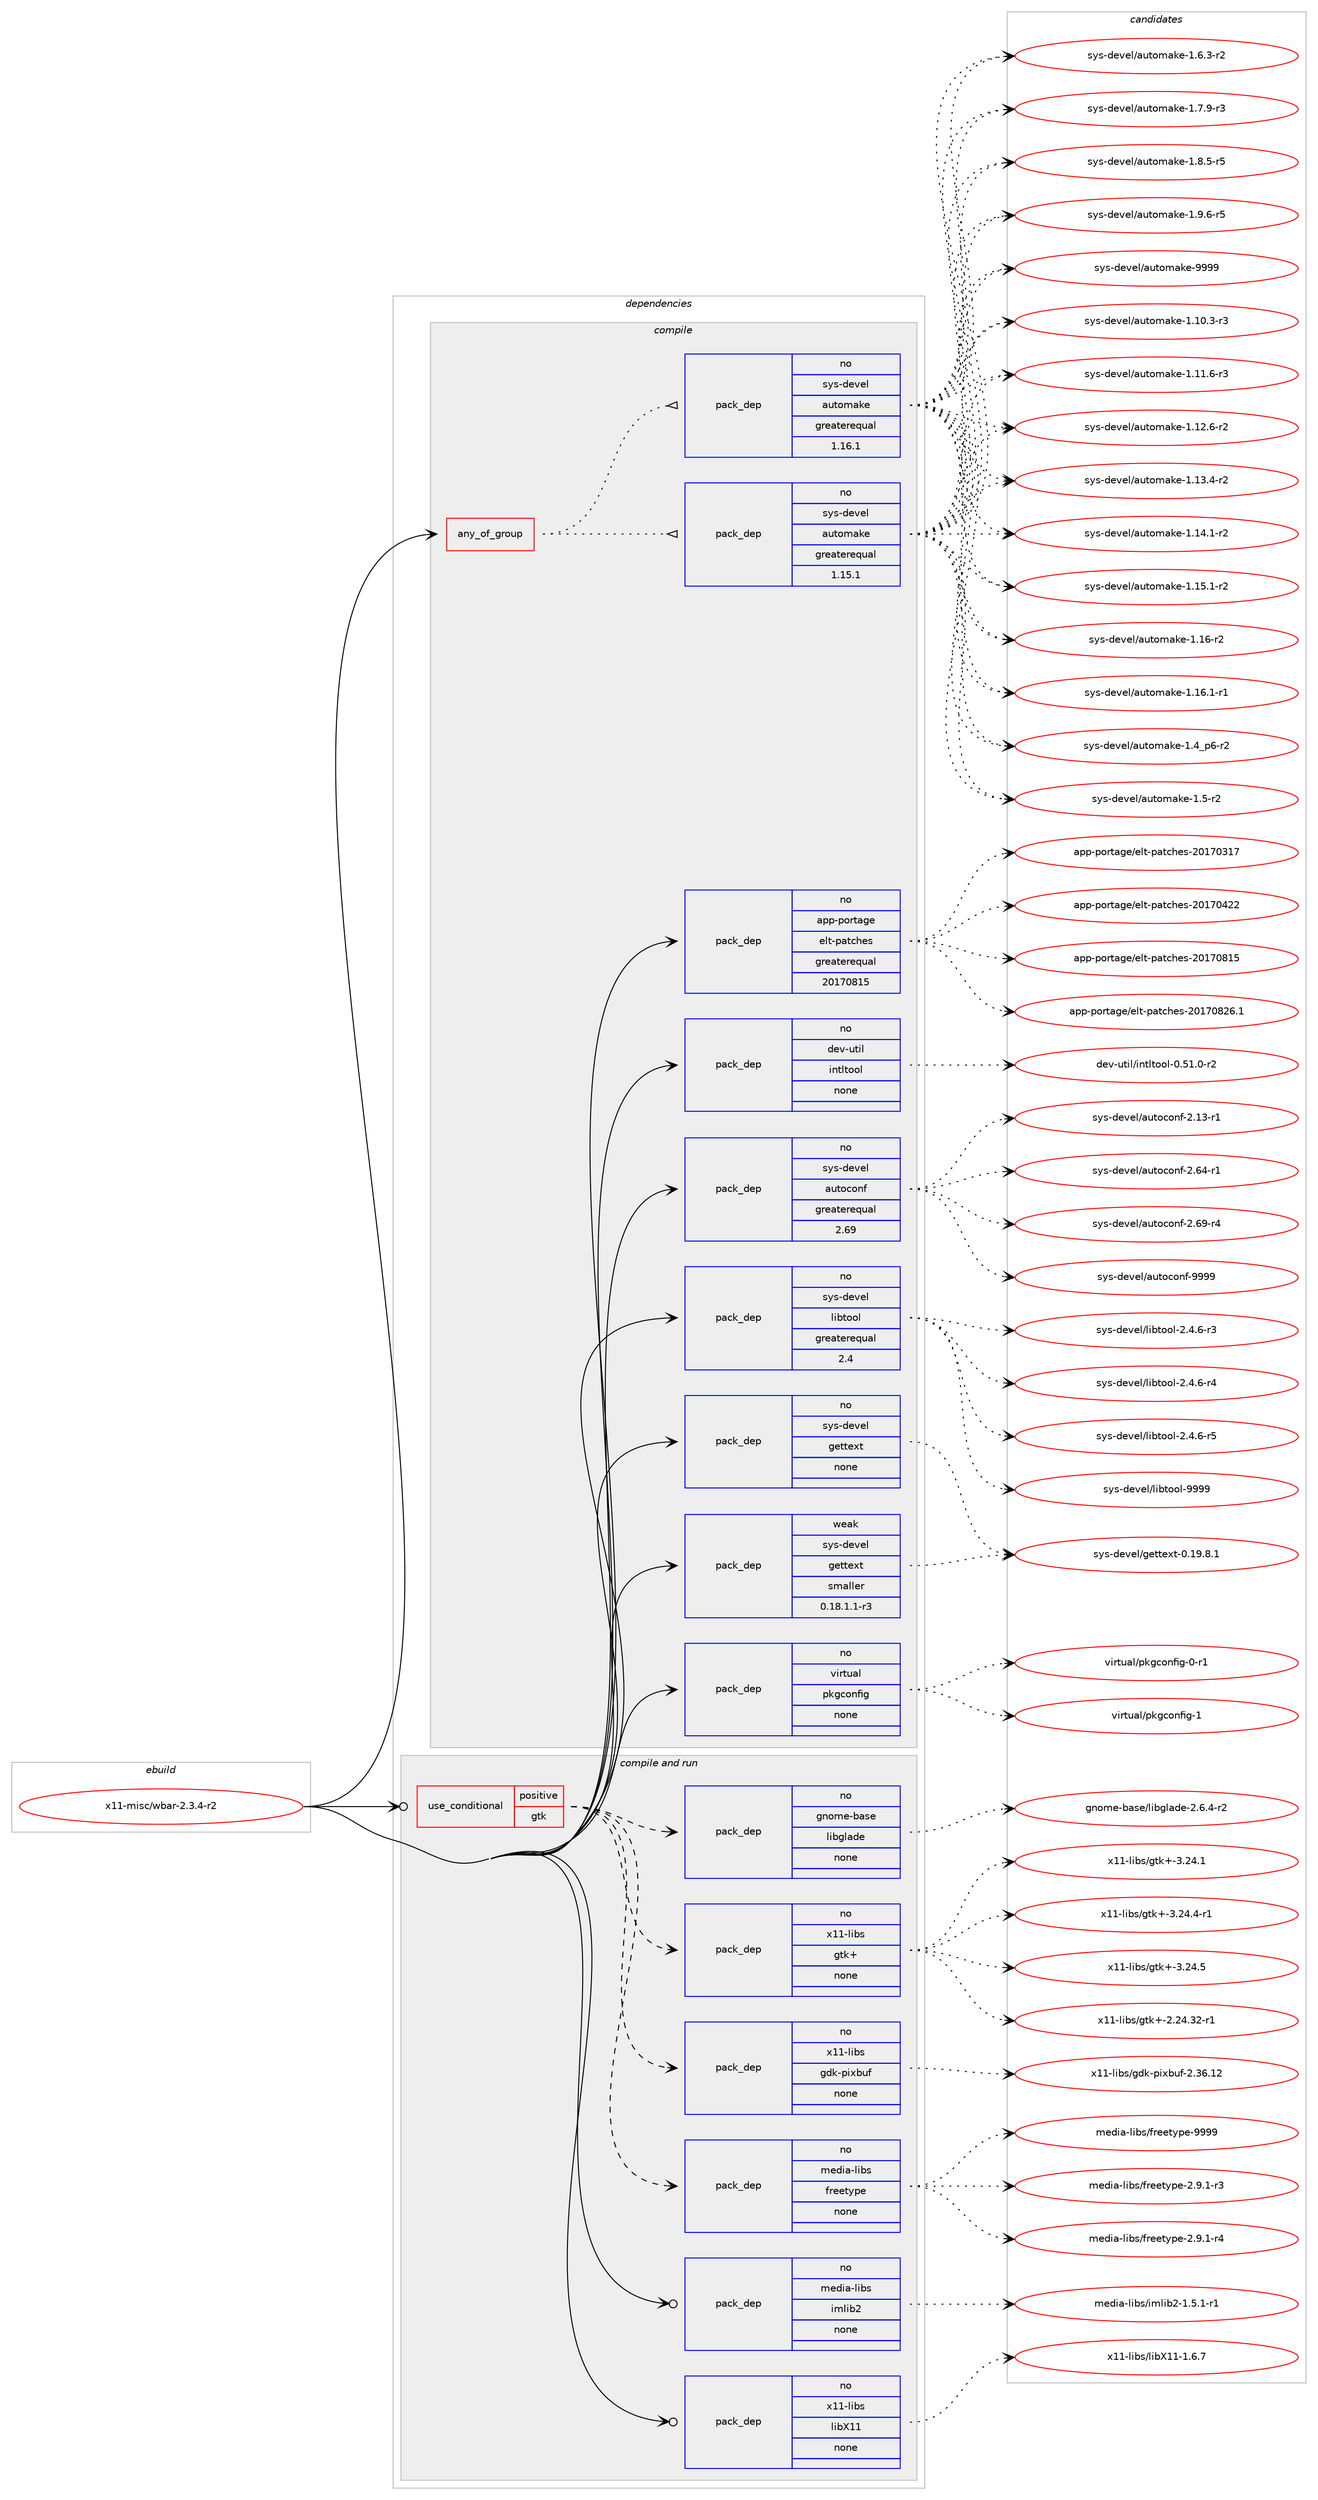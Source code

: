 digraph prolog {

# *************
# Graph options
# *************

newrank=true;
concentrate=true;
compound=true;
graph [rankdir=LR,fontname=Helvetica,fontsize=10,ranksep=1.5];#, ranksep=2.5, nodesep=0.2];
edge  [arrowhead=vee];
node  [fontname=Helvetica,fontsize=10];

# **********
# The ebuild
# **********

subgraph cluster_leftcol {
color=gray;
rank=same;
label=<<i>ebuild</i>>;
id [label="x11-misc/wbar-2.3.4-r2", color=red, width=4, href="../x11-misc/wbar-2.3.4-r2.svg"];
}

# ****************
# The dependencies
# ****************

subgraph cluster_midcol {
color=gray;
label=<<i>dependencies</i>>;
subgraph cluster_compile {
fillcolor="#eeeeee";
style=filled;
label=<<i>compile</i>>;
subgraph any28718 {
dependency1765108 [label=<<TABLE BORDER="0" CELLBORDER="1" CELLSPACING="0" CELLPADDING="4"><TR><TD CELLPADDING="10">any_of_group</TD></TR></TABLE>>, shape=none, color=red];subgraph pack1268643 {
dependency1765109 [label=<<TABLE BORDER="0" CELLBORDER="1" CELLSPACING="0" CELLPADDING="4" WIDTH="220"><TR><TD ROWSPAN="6" CELLPADDING="30">pack_dep</TD></TR><TR><TD WIDTH="110">no</TD></TR><TR><TD>sys-devel</TD></TR><TR><TD>automake</TD></TR><TR><TD>greaterequal</TD></TR><TR><TD>1.16.1</TD></TR></TABLE>>, shape=none, color=blue];
}
dependency1765108:e -> dependency1765109:w [weight=20,style="dotted",arrowhead="oinv"];
subgraph pack1268644 {
dependency1765110 [label=<<TABLE BORDER="0" CELLBORDER="1" CELLSPACING="0" CELLPADDING="4" WIDTH="220"><TR><TD ROWSPAN="6" CELLPADDING="30">pack_dep</TD></TR><TR><TD WIDTH="110">no</TD></TR><TR><TD>sys-devel</TD></TR><TR><TD>automake</TD></TR><TR><TD>greaterequal</TD></TR><TR><TD>1.15.1</TD></TR></TABLE>>, shape=none, color=blue];
}
dependency1765108:e -> dependency1765110:w [weight=20,style="dotted",arrowhead="oinv"];
}
id:e -> dependency1765108:w [weight=20,style="solid",arrowhead="vee"];
subgraph pack1268645 {
dependency1765111 [label=<<TABLE BORDER="0" CELLBORDER="1" CELLSPACING="0" CELLPADDING="4" WIDTH="220"><TR><TD ROWSPAN="6" CELLPADDING="30">pack_dep</TD></TR><TR><TD WIDTH="110">no</TD></TR><TR><TD>app-portage</TD></TR><TR><TD>elt-patches</TD></TR><TR><TD>greaterequal</TD></TR><TR><TD>20170815</TD></TR></TABLE>>, shape=none, color=blue];
}
id:e -> dependency1765111:w [weight=20,style="solid",arrowhead="vee"];
subgraph pack1268646 {
dependency1765112 [label=<<TABLE BORDER="0" CELLBORDER="1" CELLSPACING="0" CELLPADDING="4" WIDTH="220"><TR><TD ROWSPAN="6" CELLPADDING="30">pack_dep</TD></TR><TR><TD WIDTH="110">no</TD></TR><TR><TD>dev-util</TD></TR><TR><TD>intltool</TD></TR><TR><TD>none</TD></TR><TR><TD></TD></TR></TABLE>>, shape=none, color=blue];
}
id:e -> dependency1765112:w [weight=20,style="solid",arrowhead="vee"];
subgraph pack1268647 {
dependency1765113 [label=<<TABLE BORDER="0" CELLBORDER="1" CELLSPACING="0" CELLPADDING="4" WIDTH="220"><TR><TD ROWSPAN="6" CELLPADDING="30">pack_dep</TD></TR><TR><TD WIDTH="110">no</TD></TR><TR><TD>sys-devel</TD></TR><TR><TD>autoconf</TD></TR><TR><TD>greaterequal</TD></TR><TR><TD>2.69</TD></TR></TABLE>>, shape=none, color=blue];
}
id:e -> dependency1765113:w [weight=20,style="solid",arrowhead="vee"];
subgraph pack1268648 {
dependency1765114 [label=<<TABLE BORDER="0" CELLBORDER="1" CELLSPACING="0" CELLPADDING="4" WIDTH="220"><TR><TD ROWSPAN="6" CELLPADDING="30">pack_dep</TD></TR><TR><TD WIDTH="110">no</TD></TR><TR><TD>sys-devel</TD></TR><TR><TD>gettext</TD></TR><TR><TD>none</TD></TR><TR><TD></TD></TR></TABLE>>, shape=none, color=blue];
}
id:e -> dependency1765114:w [weight=20,style="solid",arrowhead="vee"];
subgraph pack1268649 {
dependency1765115 [label=<<TABLE BORDER="0" CELLBORDER="1" CELLSPACING="0" CELLPADDING="4" WIDTH="220"><TR><TD ROWSPAN="6" CELLPADDING="30">pack_dep</TD></TR><TR><TD WIDTH="110">no</TD></TR><TR><TD>sys-devel</TD></TR><TR><TD>libtool</TD></TR><TR><TD>greaterequal</TD></TR><TR><TD>2.4</TD></TR></TABLE>>, shape=none, color=blue];
}
id:e -> dependency1765115:w [weight=20,style="solid",arrowhead="vee"];
subgraph pack1268650 {
dependency1765116 [label=<<TABLE BORDER="0" CELLBORDER="1" CELLSPACING="0" CELLPADDING="4" WIDTH="220"><TR><TD ROWSPAN="6" CELLPADDING="30">pack_dep</TD></TR><TR><TD WIDTH="110">no</TD></TR><TR><TD>virtual</TD></TR><TR><TD>pkgconfig</TD></TR><TR><TD>none</TD></TR><TR><TD></TD></TR></TABLE>>, shape=none, color=blue];
}
id:e -> dependency1765116:w [weight=20,style="solid",arrowhead="vee"];
subgraph pack1268651 {
dependency1765117 [label=<<TABLE BORDER="0" CELLBORDER="1" CELLSPACING="0" CELLPADDING="4" WIDTH="220"><TR><TD ROWSPAN="6" CELLPADDING="30">pack_dep</TD></TR><TR><TD WIDTH="110">weak</TD></TR><TR><TD>sys-devel</TD></TR><TR><TD>gettext</TD></TR><TR><TD>smaller</TD></TR><TR><TD>0.18.1.1-r3</TD></TR></TABLE>>, shape=none, color=blue];
}
id:e -> dependency1765117:w [weight=20,style="solid",arrowhead="vee"];
}
subgraph cluster_compileandrun {
fillcolor="#eeeeee";
style=filled;
label=<<i>compile and run</i>>;
subgraph cond466739 {
dependency1765118 [label=<<TABLE BORDER="0" CELLBORDER="1" CELLSPACING="0" CELLPADDING="4"><TR><TD ROWSPAN="3" CELLPADDING="10">use_conditional</TD></TR><TR><TD>positive</TD></TR><TR><TD>gtk</TD></TR></TABLE>>, shape=none, color=red];
subgraph pack1268652 {
dependency1765119 [label=<<TABLE BORDER="0" CELLBORDER="1" CELLSPACING="0" CELLPADDING="4" WIDTH="220"><TR><TD ROWSPAN="6" CELLPADDING="30">pack_dep</TD></TR><TR><TD WIDTH="110">no</TD></TR><TR><TD>gnome-base</TD></TR><TR><TD>libglade</TD></TR><TR><TD>none</TD></TR><TR><TD></TD></TR></TABLE>>, shape=none, color=blue];
}
dependency1765118:e -> dependency1765119:w [weight=20,style="dashed",arrowhead="vee"];
subgraph pack1268653 {
dependency1765120 [label=<<TABLE BORDER="0" CELLBORDER="1" CELLSPACING="0" CELLPADDING="4" WIDTH="220"><TR><TD ROWSPAN="6" CELLPADDING="30">pack_dep</TD></TR><TR><TD WIDTH="110">no</TD></TR><TR><TD>media-libs</TD></TR><TR><TD>freetype</TD></TR><TR><TD>none</TD></TR><TR><TD></TD></TR></TABLE>>, shape=none, color=blue];
}
dependency1765118:e -> dependency1765120:w [weight=20,style="dashed",arrowhead="vee"];
subgraph pack1268654 {
dependency1765121 [label=<<TABLE BORDER="0" CELLBORDER="1" CELLSPACING="0" CELLPADDING="4" WIDTH="220"><TR><TD ROWSPAN="6" CELLPADDING="30">pack_dep</TD></TR><TR><TD WIDTH="110">no</TD></TR><TR><TD>x11-libs</TD></TR><TR><TD>gdk-pixbuf</TD></TR><TR><TD>none</TD></TR><TR><TD></TD></TR></TABLE>>, shape=none, color=blue];
}
dependency1765118:e -> dependency1765121:w [weight=20,style="dashed",arrowhead="vee"];
subgraph pack1268655 {
dependency1765122 [label=<<TABLE BORDER="0" CELLBORDER="1" CELLSPACING="0" CELLPADDING="4" WIDTH="220"><TR><TD ROWSPAN="6" CELLPADDING="30">pack_dep</TD></TR><TR><TD WIDTH="110">no</TD></TR><TR><TD>x11-libs</TD></TR><TR><TD>gtk+</TD></TR><TR><TD>none</TD></TR><TR><TD></TD></TR></TABLE>>, shape=none, color=blue];
}
dependency1765118:e -> dependency1765122:w [weight=20,style="dashed",arrowhead="vee"];
}
id:e -> dependency1765118:w [weight=20,style="solid",arrowhead="odotvee"];
subgraph pack1268656 {
dependency1765123 [label=<<TABLE BORDER="0" CELLBORDER="1" CELLSPACING="0" CELLPADDING="4" WIDTH="220"><TR><TD ROWSPAN="6" CELLPADDING="30">pack_dep</TD></TR><TR><TD WIDTH="110">no</TD></TR><TR><TD>media-libs</TD></TR><TR><TD>imlib2</TD></TR><TR><TD>none</TD></TR><TR><TD></TD></TR></TABLE>>, shape=none, color=blue];
}
id:e -> dependency1765123:w [weight=20,style="solid",arrowhead="odotvee"];
subgraph pack1268657 {
dependency1765124 [label=<<TABLE BORDER="0" CELLBORDER="1" CELLSPACING="0" CELLPADDING="4" WIDTH="220"><TR><TD ROWSPAN="6" CELLPADDING="30">pack_dep</TD></TR><TR><TD WIDTH="110">no</TD></TR><TR><TD>x11-libs</TD></TR><TR><TD>libX11</TD></TR><TR><TD>none</TD></TR><TR><TD></TD></TR></TABLE>>, shape=none, color=blue];
}
id:e -> dependency1765124:w [weight=20,style="solid",arrowhead="odotvee"];
}
subgraph cluster_run {
fillcolor="#eeeeee";
style=filled;
label=<<i>run</i>>;
}
}

# **************
# The candidates
# **************

subgraph cluster_choices {
rank=same;
color=gray;
label=<<i>candidates</i>>;

subgraph choice1268643 {
color=black;
nodesep=1;
choice11512111545100101118101108479711711611110997107101454946494846514511451 [label="sys-devel/automake-1.10.3-r3", color=red, width=4,href="../sys-devel/automake-1.10.3-r3.svg"];
choice11512111545100101118101108479711711611110997107101454946494946544511451 [label="sys-devel/automake-1.11.6-r3", color=red, width=4,href="../sys-devel/automake-1.11.6-r3.svg"];
choice11512111545100101118101108479711711611110997107101454946495046544511450 [label="sys-devel/automake-1.12.6-r2", color=red, width=4,href="../sys-devel/automake-1.12.6-r2.svg"];
choice11512111545100101118101108479711711611110997107101454946495146524511450 [label="sys-devel/automake-1.13.4-r2", color=red, width=4,href="../sys-devel/automake-1.13.4-r2.svg"];
choice11512111545100101118101108479711711611110997107101454946495246494511450 [label="sys-devel/automake-1.14.1-r2", color=red, width=4,href="../sys-devel/automake-1.14.1-r2.svg"];
choice11512111545100101118101108479711711611110997107101454946495346494511450 [label="sys-devel/automake-1.15.1-r2", color=red, width=4,href="../sys-devel/automake-1.15.1-r2.svg"];
choice1151211154510010111810110847971171161111099710710145494649544511450 [label="sys-devel/automake-1.16-r2", color=red, width=4,href="../sys-devel/automake-1.16-r2.svg"];
choice11512111545100101118101108479711711611110997107101454946495446494511449 [label="sys-devel/automake-1.16.1-r1", color=red, width=4,href="../sys-devel/automake-1.16.1-r1.svg"];
choice115121115451001011181011084797117116111109971071014549465295112544511450 [label="sys-devel/automake-1.4_p6-r2", color=red, width=4,href="../sys-devel/automake-1.4_p6-r2.svg"];
choice11512111545100101118101108479711711611110997107101454946534511450 [label="sys-devel/automake-1.5-r2", color=red, width=4,href="../sys-devel/automake-1.5-r2.svg"];
choice115121115451001011181011084797117116111109971071014549465446514511450 [label="sys-devel/automake-1.6.3-r2", color=red, width=4,href="../sys-devel/automake-1.6.3-r2.svg"];
choice115121115451001011181011084797117116111109971071014549465546574511451 [label="sys-devel/automake-1.7.9-r3", color=red, width=4,href="../sys-devel/automake-1.7.9-r3.svg"];
choice115121115451001011181011084797117116111109971071014549465646534511453 [label="sys-devel/automake-1.8.5-r5", color=red, width=4,href="../sys-devel/automake-1.8.5-r5.svg"];
choice115121115451001011181011084797117116111109971071014549465746544511453 [label="sys-devel/automake-1.9.6-r5", color=red, width=4,href="../sys-devel/automake-1.9.6-r5.svg"];
choice115121115451001011181011084797117116111109971071014557575757 [label="sys-devel/automake-9999", color=red, width=4,href="../sys-devel/automake-9999.svg"];
dependency1765109:e -> choice11512111545100101118101108479711711611110997107101454946494846514511451:w [style=dotted,weight="100"];
dependency1765109:e -> choice11512111545100101118101108479711711611110997107101454946494946544511451:w [style=dotted,weight="100"];
dependency1765109:e -> choice11512111545100101118101108479711711611110997107101454946495046544511450:w [style=dotted,weight="100"];
dependency1765109:e -> choice11512111545100101118101108479711711611110997107101454946495146524511450:w [style=dotted,weight="100"];
dependency1765109:e -> choice11512111545100101118101108479711711611110997107101454946495246494511450:w [style=dotted,weight="100"];
dependency1765109:e -> choice11512111545100101118101108479711711611110997107101454946495346494511450:w [style=dotted,weight="100"];
dependency1765109:e -> choice1151211154510010111810110847971171161111099710710145494649544511450:w [style=dotted,weight="100"];
dependency1765109:e -> choice11512111545100101118101108479711711611110997107101454946495446494511449:w [style=dotted,weight="100"];
dependency1765109:e -> choice115121115451001011181011084797117116111109971071014549465295112544511450:w [style=dotted,weight="100"];
dependency1765109:e -> choice11512111545100101118101108479711711611110997107101454946534511450:w [style=dotted,weight="100"];
dependency1765109:e -> choice115121115451001011181011084797117116111109971071014549465446514511450:w [style=dotted,weight="100"];
dependency1765109:e -> choice115121115451001011181011084797117116111109971071014549465546574511451:w [style=dotted,weight="100"];
dependency1765109:e -> choice115121115451001011181011084797117116111109971071014549465646534511453:w [style=dotted,weight="100"];
dependency1765109:e -> choice115121115451001011181011084797117116111109971071014549465746544511453:w [style=dotted,weight="100"];
dependency1765109:e -> choice115121115451001011181011084797117116111109971071014557575757:w [style=dotted,weight="100"];
}
subgraph choice1268644 {
color=black;
nodesep=1;
choice11512111545100101118101108479711711611110997107101454946494846514511451 [label="sys-devel/automake-1.10.3-r3", color=red, width=4,href="../sys-devel/automake-1.10.3-r3.svg"];
choice11512111545100101118101108479711711611110997107101454946494946544511451 [label="sys-devel/automake-1.11.6-r3", color=red, width=4,href="../sys-devel/automake-1.11.6-r3.svg"];
choice11512111545100101118101108479711711611110997107101454946495046544511450 [label="sys-devel/automake-1.12.6-r2", color=red, width=4,href="../sys-devel/automake-1.12.6-r2.svg"];
choice11512111545100101118101108479711711611110997107101454946495146524511450 [label="sys-devel/automake-1.13.4-r2", color=red, width=4,href="../sys-devel/automake-1.13.4-r2.svg"];
choice11512111545100101118101108479711711611110997107101454946495246494511450 [label="sys-devel/automake-1.14.1-r2", color=red, width=4,href="../sys-devel/automake-1.14.1-r2.svg"];
choice11512111545100101118101108479711711611110997107101454946495346494511450 [label="sys-devel/automake-1.15.1-r2", color=red, width=4,href="../sys-devel/automake-1.15.1-r2.svg"];
choice1151211154510010111810110847971171161111099710710145494649544511450 [label="sys-devel/automake-1.16-r2", color=red, width=4,href="../sys-devel/automake-1.16-r2.svg"];
choice11512111545100101118101108479711711611110997107101454946495446494511449 [label="sys-devel/automake-1.16.1-r1", color=red, width=4,href="../sys-devel/automake-1.16.1-r1.svg"];
choice115121115451001011181011084797117116111109971071014549465295112544511450 [label="sys-devel/automake-1.4_p6-r2", color=red, width=4,href="../sys-devel/automake-1.4_p6-r2.svg"];
choice11512111545100101118101108479711711611110997107101454946534511450 [label="sys-devel/automake-1.5-r2", color=red, width=4,href="../sys-devel/automake-1.5-r2.svg"];
choice115121115451001011181011084797117116111109971071014549465446514511450 [label="sys-devel/automake-1.6.3-r2", color=red, width=4,href="../sys-devel/automake-1.6.3-r2.svg"];
choice115121115451001011181011084797117116111109971071014549465546574511451 [label="sys-devel/automake-1.7.9-r3", color=red, width=4,href="../sys-devel/automake-1.7.9-r3.svg"];
choice115121115451001011181011084797117116111109971071014549465646534511453 [label="sys-devel/automake-1.8.5-r5", color=red, width=4,href="../sys-devel/automake-1.8.5-r5.svg"];
choice115121115451001011181011084797117116111109971071014549465746544511453 [label="sys-devel/automake-1.9.6-r5", color=red, width=4,href="../sys-devel/automake-1.9.6-r5.svg"];
choice115121115451001011181011084797117116111109971071014557575757 [label="sys-devel/automake-9999", color=red, width=4,href="../sys-devel/automake-9999.svg"];
dependency1765110:e -> choice11512111545100101118101108479711711611110997107101454946494846514511451:w [style=dotted,weight="100"];
dependency1765110:e -> choice11512111545100101118101108479711711611110997107101454946494946544511451:w [style=dotted,weight="100"];
dependency1765110:e -> choice11512111545100101118101108479711711611110997107101454946495046544511450:w [style=dotted,weight="100"];
dependency1765110:e -> choice11512111545100101118101108479711711611110997107101454946495146524511450:w [style=dotted,weight="100"];
dependency1765110:e -> choice11512111545100101118101108479711711611110997107101454946495246494511450:w [style=dotted,weight="100"];
dependency1765110:e -> choice11512111545100101118101108479711711611110997107101454946495346494511450:w [style=dotted,weight="100"];
dependency1765110:e -> choice1151211154510010111810110847971171161111099710710145494649544511450:w [style=dotted,weight="100"];
dependency1765110:e -> choice11512111545100101118101108479711711611110997107101454946495446494511449:w [style=dotted,weight="100"];
dependency1765110:e -> choice115121115451001011181011084797117116111109971071014549465295112544511450:w [style=dotted,weight="100"];
dependency1765110:e -> choice11512111545100101118101108479711711611110997107101454946534511450:w [style=dotted,weight="100"];
dependency1765110:e -> choice115121115451001011181011084797117116111109971071014549465446514511450:w [style=dotted,weight="100"];
dependency1765110:e -> choice115121115451001011181011084797117116111109971071014549465546574511451:w [style=dotted,weight="100"];
dependency1765110:e -> choice115121115451001011181011084797117116111109971071014549465646534511453:w [style=dotted,weight="100"];
dependency1765110:e -> choice115121115451001011181011084797117116111109971071014549465746544511453:w [style=dotted,weight="100"];
dependency1765110:e -> choice115121115451001011181011084797117116111109971071014557575757:w [style=dotted,weight="100"];
}
subgraph choice1268645 {
color=black;
nodesep=1;
choice97112112451121111141169710310147101108116451129711699104101115455048495548514955 [label="app-portage/elt-patches-20170317", color=red, width=4,href="../app-portage/elt-patches-20170317.svg"];
choice97112112451121111141169710310147101108116451129711699104101115455048495548525050 [label="app-portage/elt-patches-20170422", color=red, width=4,href="../app-portage/elt-patches-20170422.svg"];
choice97112112451121111141169710310147101108116451129711699104101115455048495548564953 [label="app-portage/elt-patches-20170815", color=red, width=4,href="../app-portage/elt-patches-20170815.svg"];
choice971121124511211111411697103101471011081164511297116991041011154550484955485650544649 [label="app-portage/elt-patches-20170826.1", color=red, width=4,href="../app-portage/elt-patches-20170826.1.svg"];
dependency1765111:e -> choice97112112451121111141169710310147101108116451129711699104101115455048495548514955:w [style=dotted,weight="100"];
dependency1765111:e -> choice97112112451121111141169710310147101108116451129711699104101115455048495548525050:w [style=dotted,weight="100"];
dependency1765111:e -> choice97112112451121111141169710310147101108116451129711699104101115455048495548564953:w [style=dotted,weight="100"];
dependency1765111:e -> choice971121124511211111411697103101471011081164511297116991041011154550484955485650544649:w [style=dotted,weight="100"];
}
subgraph choice1268646 {
color=black;
nodesep=1;
choice1001011184511711610510847105110116108116111111108454846534946484511450 [label="dev-util/intltool-0.51.0-r2", color=red, width=4,href="../dev-util/intltool-0.51.0-r2.svg"];
dependency1765112:e -> choice1001011184511711610510847105110116108116111111108454846534946484511450:w [style=dotted,weight="100"];
}
subgraph choice1268647 {
color=black;
nodesep=1;
choice1151211154510010111810110847971171161119911111010245504649514511449 [label="sys-devel/autoconf-2.13-r1", color=red, width=4,href="../sys-devel/autoconf-2.13-r1.svg"];
choice1151211154510010111810110847971171161119911111010245504654524511449 [label="sys-devel/autoconf-2.64-r1", color=red, width=4,href="../sys-devel/autoconf-2.64-r1.svg"];
choice1151211154510010111810110847971171161119911111010245504654574511452 [label="sys-devel/autoconf-2.69-r4", color=red, width=4,href="../sys-devel/autoconf-2.69-r4.svg"];
choice115121115451001011181011084797117116111991111101024557575757 [label="sys-devel/autoconf-9999", color=red, width=4,href="../sys-devel/autoconf-9999.svg"];
dependency1765113:e -> choice1151211154510010111810110847971171161119911111010245504649514511449:w [style=dotted,weight="100"];
dependency1765113:e -> choice1151211154510010111810110847971171161119911111010245504654524511449:w [style=dotted,weight="100"];
dependency1765113:e -> choice1151211154510010111810110847971171161119911111010245504654574511452:w [style=dotted,weight="100"];
dependency1765113:e -> choice115121115451001011181011084797117116111991111101024557575757:w [style=dotted,weight="100"];
}
subgraph choice1268648 {
color=black;
nodesep=1;
choice1151211154510010111810110847103101116116101120116454846495746564649 [label="sys-devel/gettext-0.19.8.1", color=red, width=4,href="../sys-devel/gettext-0.19.8.1.svg"];
dependency1765114:e -> choice1151211154510010111810110847103101116116101120116454846495746564649:w [style=dotted,weight="100"];
}
subgraph choice1268649 {
color=black;
nodesep=1;
choice1151211154510010111810110847108105981161111111084550465246544511451 [label="sys-devel/libtool-2.4.6-r3", color=red, width=4,href="../sys-devel/libtool-2.4.6-r3.svg"];
choice1151211154510010111810110847108105981161111111084550465246544511452 [label="sys-devel/libtool-2.4.6-r4", color=red, width=4,href="../sys-devel/libtool-2.4.6-r4.svg"];
choice1151211154510010111810110847108105981161111111084550465246544511453 [label="sys-devel/libtool-2.4.6-r5", color=red, width=4,href="../sys-devel/libtool-2.4.6-r5.svg"];
choice1151211154510010111810110847108105981161111111084557575757 [label="sys-devel/libtool-9999", color=red, width=4,href="../sys-devel/libtool-9999.svg"];
dependency1765115:e -> choice1151211154510010111810110847108105981161111111084550465246544511451:w [style=dotted,weight="100"];
dependency1765115:e -> choice1151211154510010111810110847108105981161111111084550465246544511452:w [style=dotted,weight="100"];
dependency1765115:e -> choice1151211154510010111810110847108105981161111111084550465246544511453:w [style=dotted,weight="100"];
dependency1765115:e -> choice1151211154510010111810110847108105981161111111084557575757:w [style=dotted,weight="100"];
}
subgraph choice1268650 {
color=black;
nodesep=1;
choice11810511411611797108471121071039911111010210510345484511449 [label="virtual/pkgconfig-0-r1", color=red, width=4,href="../virtual/pkgconfig-0-r1.svg"];
choice1181051141161179710847112107103991111101021051034549 [label="virtual/pkgconfig-1", color=red, width=4,href="../virtual/pkgconfig-1.svg"];
dependency1765116:e -> choice11810511411611797108471121071039911111010210510345484511449:w [style=dotted,weight="100"];
dependency1765116:e -> choice1181051141161179710847112107103991111101021051034549:w [style=dotted,weight="100"];
}
subgraph choice1268651 {
color=black;
nodesep=1;
choice1151211154510010111810110847103101116116101120116454846495746564649 [label="sys-devel/gettext-0.19.8.1", color=red, width=4,href="../sys-devel/gettext-0.19.8.1.svg"];
dependency1765117:e -> choice1151211154510010111810110847103101116116101120116454846495746564649:w [style=dotted,weight="100"];
}
subgraph choice1268652 {
color=black;
nodesep=1;
choice1031101111091014598971151014710810598103108971001014550465446524511450 [label="gnome-base/libglade-2.6.4-r2", color=red, width=4,href="../gnome-base/libglade-2.6.4-r2.svg"];
dependency1765119:e -> choice1031101111091014598971151014710810598103108971001014550465446524511450:w [style=dotted,weight="100"];
}
subgraph choice1268653 {
color=black;
nodesep=1;
choice109101100105974510810598115471021141011011161211121014550465746494511451 [label="media-libs/freetype-2.9.1-r3", color=red, width=4,href="../media-libs/freetype-2.9.1-r3.svg"];
choice109101100105974510810598115471021141011011161211121014550465746494511452 [label="media-libs/freetype-2.9.1-r4", color=red, width=4,href="../media-libs/freetype-2.9.1-r4.svg"];
choice109101100105974510810598115471021141011011161211121014557575757 [label="media-libs/freetype-9999", color=red, width=4,href="../media-libs/freetype-9999.svg"];
dependency1765120:e -> choice109101100105974510810598115471021141011011161211121014550465746494511451:w [style=dotted,weight="100"];
dependency1765120:e -> choice109101100105974510810598115471021141011011161211121014550465746494511452:w [style=dotted,weight="100"];
dependency1765120:e -> choice109101100105974510810598115471021141011011161211121014557575757:w [style=dotted,weight="100"];
}
subgraph choice1268654 {
color=black;
nodesep=1;
choice120494945108105981154710310010745112105120981171024550465154464950 [label="x11-libs/gdk-pixbuf-2.36.12", color=red, width=4,href="../x11-libs/gdk-pixbuf-2.36.12.svg"];
dependency1765121:e -> choice120494945108105981154710310010745112105120981171024550465154464950:w [style=dotted,weight="100"];
}
subgraph choice1268655 {
color=black;
nodesep=1;
choice12049494510810598115471031161074345504650524651504511449 [label="x11-libs/gtk+-2.24.32-r1", color=red, width=4,href="../x11-libs/gtk+-2.24.32-r1.svg"];
choice12049494510810598115471031161074345514650524649 [label="x11-libs/gtk+-3.24.1", color=red, width=4,href="../x11-libs/gtk+-3.24.1.svg"];
choice120494945108105981154710311610743455146505246524511449 [label="x11-libs/gtk+-3.24.4-r1", color=red, width=4,href="../x11-libs/gtk+-3.24.4-r1.svg"];
choice12049494510810598115471031161074345514650524653 [label="x11-libs/gtk+-3.24.5", color=red, width=4,href="../x11-libs/gtk+-3.24.5.svg"];
dependency1765122:e -> choice12049494510810598115471031161074345504650524651504511449:w [style=dotted,weight="100"];
dependency1765122:e -> choice12049494510810598115471031161074345514650524649:w [style=dotted,weight="100"];
dependency1765122:e -> choice120494945108105981154710311610743455146505246524511449:w [style=dotted,weight="100"];
dependency1765122:e -> choice12049494510810598115471031161074345514650524653:w [style=dotted,weight="100"];
}
subgraph choice1268656 {
color=black;
nodesep=1;
choice1091011001059745108105981154710510910810598504549465346494511449 [label="media-libs/imlib2-1.5.1-r1", color=red, width=4,href="../media-libs/imlib2-1.5.1-r1.svg"];
dependency1765123:e -> choice1091011001059745108105981154710510910810598504549465346494511449:w [style=dotted,weight="100"];
}
subgraph choice1268657 {
color=black;
nodesep=1;
choice120494945108105981154710810598884949454946544655 [label="x11-libs/libX11-1.6.7", color=red, width=4,href="../x11-libs/libX11-1.6.7.svg"];
dependency1765124:e -> choice120494945108105981154710810598884949454946544655:w [style=dotted,weight="100"];
}
}

}
